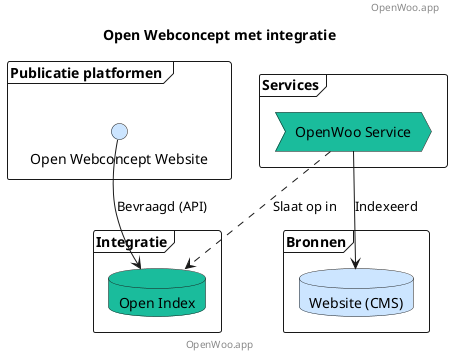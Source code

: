 @startuml
title Open Webconcept met integratie
footer: OpenWoo.app
header: OpenWoo.app

' Publicatie platformen (Laag 5 UI)
frame "Publicatie platformen " {
    interface "Open Webconcept Website" as Website #cce5ff
}

' Services(Laag 4)
frame "Services" {
    process "OpenWoo Service"  as OWS #1abc9c
}

' Integratie (Laag 3)
frame "Integratie" {
    database "Open Index"  as OI #1abc9c
}

' Bronnen (Laag 2)
frame "Bronnen" {
    database "Website (CMS)" as CMS #cce5ff
}

OWS -down-> CMS: Indexeerd
OWS ..> OI: Slaat op in

Website -down-> OI : Bevraagd (API)

@enduml